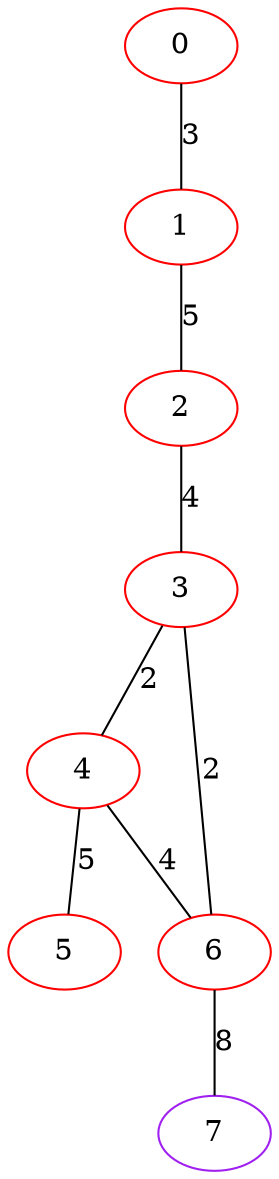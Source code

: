 graph "" {
0 [color=red, weight=1];
1 [color=red, weight=1];
2 [color=red, weight=1];
3 [color=red, weight=1];
4 [color=red, weight=1];
5 [color=red, weight=1];
6 [color=red, weight=1];
7 [color=purple, weight=4];
0 -- 1  [key=0, label=3];
1 -- 2  [key=0, label=5];
2 -- 3  [key=0, label=4];
3 -- 4  [key=0, label=2];
3 -- 6  [key=0, label=2];
4 -- 5  [key=0, label=5];
4 -- 6  [key=0, label=4];
6 -- 7  [key=0, label=8];
}
